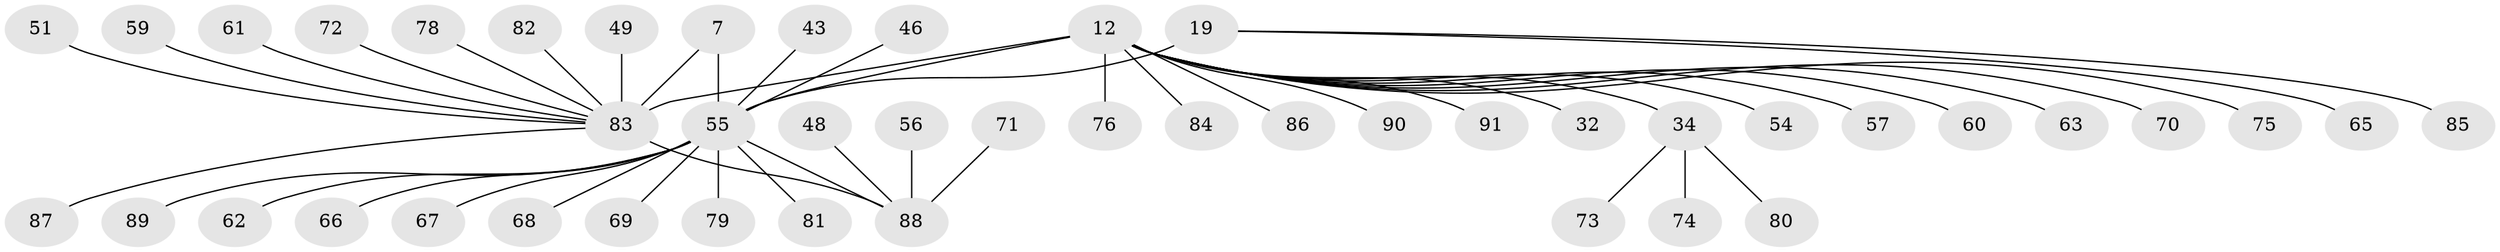 // original degree distribution, {4: 0.04395604395604396, 8: 0.02197802197802198, 11: 0.02197802197802198, 6: 0.02197802197802198, 3: 0.07692307692307693, 12: 0.01098901098901099, 7: 0.02197802197802198, 9: 0.03296703296703297, 5: 0.02197802197802198, 10: 0.01098901098901099, 2: 0.14285714285714285, 1: 0.5714285714285714}
// Generated by graph-tools (version 1.1) at 2025/55/03/09/25 04:55:45]
// undirected, 45 vertices, 46 edges
graph export_dot {
graph [start="1"]
  node [color=gray90,style=filled];
  7 [super="+5"];
  12 [super="+11+3"];
  19 [super="+18"];
  32;
  34 [super="+4"];
  43;
  46;
  48;
  49;
  51;
  54;
  55 [super="+42+50+28+29+35+39+20"];
  56;
  57;
  59;
  60;
  61;
  62 [super="+58"];
  63;
  65 [super="+30"];
  66;
  67;
  68;
  69;
  70;
  71;
  72;
  73;
  74 [super="+23"];
  75 [super="+53"];
  76;
  78 [super="+64"];
  79;
  80;
  81;
  82;
  83 [super="+52+10+38+24+27+44"];
  84;
  85 [super="+77"];
  86;
  87 [super="+40"];
  88 [super="+16+26"];
  89;
  90;
  91;
  7 -- 55 [weight=4];
  7 -- 83;
  12 -- 54;
  12 -- 76;
  12 -- 86;
  12 -- 32;
  12 -- 34 [weight=5];
  12 -- 84;
  12 -- 70;
  12 -- 75;
  12 -- 55 [weight=6];
  12 -- 57;
  12 -- 90;
  12 -- 91;
  12 -- 60;
  12 -- 63;
  12 -- 83 [weight=8];
  19 -- 65;
  19 -- 85;
  19 -- 55 [weight=4];
  34 -- 80;
  34 -- 73;
  34 -- 74;
  43 -- 55;
  46 -- 55;
  48 -- 88;
  49 -- 83;
  51 -- 83;
  55 -- 66;
  55 -- 68;
  55 -- 69;
  55 -- 79;
  55 -- 81;
  55 -- 89;
  55 -- 62;
  55 -- 88 [weight=3];
  55 -- 67;
  56 -- 88;
  59 -- 83;
  61 -- 83;
  71 -- 88;
  72 -- 83;
  78 -- 83;
  82 -- 83;
  83 -- 88 [weight=4];
  83 -- 87;
}
